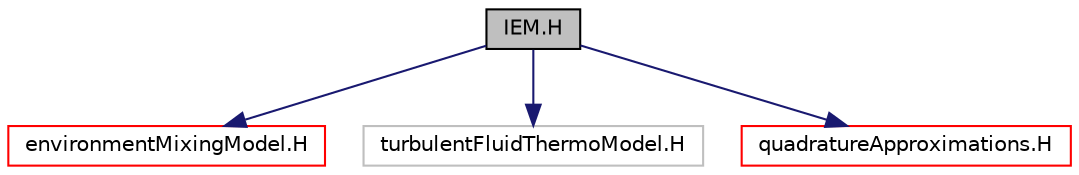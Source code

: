 digraph "IEM.H"
{
  bgcolor="transparent";
  edge [fontname="Helvetica",fontsize="10",labelfontname="Helvetica",labelfontsize="10"];
  node [fontname="Helvetica",fontsize="10",shape=record];
  Node0 [label="IEM.H",height=0.2,width=0.4,color="black", fillcolor="grey75", style="filled", fontcolor="black"];
  Node0 -> Node1 [color="midnightblue",fontsize="10",style="solid",fontname="Helvetica"];
  Node1 [label="environmentMixingModel.H",height=0.2,width=0.4,color="red",URL="$a00584.html"];
  Node0 -> Node25 [color="midnightblue",fontsize="10",style="solid",fontname="Helvetica"];
  Node25 [label="turbulentFluidThermoModel.H",height=0.2,width=0.4,color="grey75"];
  Node0 -> Node26 [color="midnightblue",fontsize="10",style="solid",fontname="Helvetica"];
  Node26 [label="quadratureApproximations.H",height=0.2,width=0.4,color="red",URL="$a00662.html"];
}
